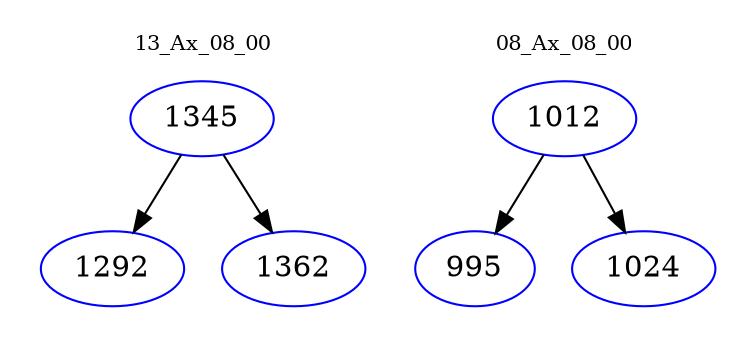 digraph{
subgraph cluster_0 {
color = white
label = "13_Ax_08_00";
fontsize=10;
T0_1345 [label="1345", color="blue"]
T0_1345 -> T0_1292 [color="black"]
T0_1292 [label="1292", color="blue"]
T0_1345 -> T0_1362 [color="black"]
T0_1362 [label="1362", color="blue"]
}
subgraph cluster_1 {
color = white
label = "08_Ax_08_00";
fontsize=10;
T1_1012 [label="1012", color="blue"]
T1_1012 -> T1_995 [color="black"]
T1_995 [label="995", color="blue"]
T1_1012 -> T1_1024 [color="black"]
T1_1024 [label="1024", color="blue"]
}
}
